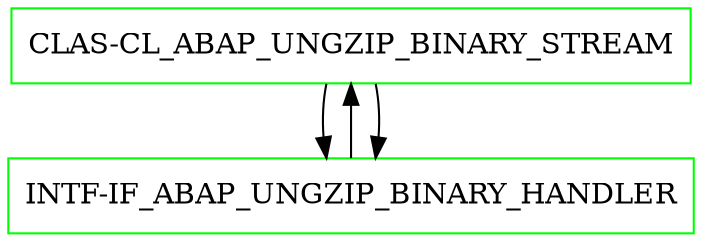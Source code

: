 digraph G {
  "CLAS-CL_ABAP_UNGZIP_BINARY_STREAM" [shape=box,color=green];
  "INTF-IF_ABAP_UNGZIP_BINARY_HANDLER" [shape=box,color=green,URL="./INTF_IF_ABAP_UNGZIP_BINARY_HANDLER.html"];
  "CLAS-CL_ABAP_UNGZIP_BINARY_STREAM" [shape=box,color=green,URL="./CLAS_CL_ABAP_UNGZIP_BINARY_STREAM.html"];
  "CLAS-CL_ABAP_UNGZIP_BINARY_STREAM" -> "INTF-IF_ABAP_UNGZIP_BINARY_HANDLER";
  "INTF-IF_ABAP_UNGZIP_BINARY_HANDLER" -> "CLAS-CL_ABAP_UNGZIP_BINARY_STREAM";
  "CLAS-CL_ABAP_UNGZIP_BINARY_STREAM" -> "INTF-IF_ABAP_UNGZIP_BINARY_HANDLER";
}
